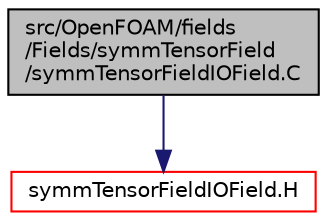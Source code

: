 digraph "src/OpenFOAM/fields/Fields/symmTensorField/symmTensorFieldIOField.C"
{
  bgcolor="transparent";
  edge [fontname="Helvetica",fontsize="10",labelfontname="Helvetica",labelfontsize="10"];
  node [fontname="Helvetica",fontsize="10",shape=record];
  Node1 [label="src/OpenFOAM/fields\l/Fields/symmTensorField\l/symmTensorFieldIOField.C",height=0.2,width=0.4,color="black", fillcolor="grey75", style="filled", fontcolor="black"];
  Node1 -> Node2 [color="midnightblue",fontsize="10",style="solid",fontname="Helvetica"];
  Node2 [label="symmTensorFieldIOField.H",height=0.2,width=0.4,color="red",URL="$a07997.html"];
}

